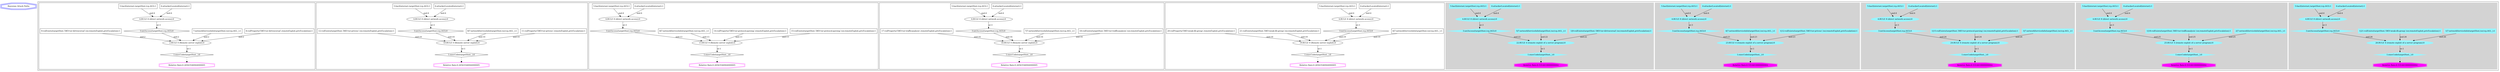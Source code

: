// This is the result.
digraph cluster_Attack_Paths {
	compound=true
	"Attack Paths" [label="Bayesian Attack Paths" color=blue shape=tripleoctagon]
	subgraph "cluster_Series:1" {
		compound=true
		subgraph "cluster_rate:1" {
			graph [color=lightgrey style=filled]
			node [color=cadetblue1 style=filled]
			"1|1|7" [label="1|7:networkServiceInfo(targetHost,tor,tcp,443,_):1" shape=box]
			"1|1" [label="1:execCode(targetHost,_):0" shape=diamond]
			"1|3" [label="3:netAccess(targetHost,tcp,443):0" shape=diamond]
			"1|1|21" [label="1|21:vulExists(targetHost,'DKV-weak-dh-group',tor,remoteExploit,privEscalation):1" shape=box]
			"1|26" [label="26:RULE 4 (remote exploit of a server program):0" shape=ellipse]
			"1|6" [label="6:attackerLocated(internet):1" shape=box]
			"1|4" [label="4:RULE 8 (direct network access):0" shape=ellipse]
			"1|5" [label="5:hacl(internet,targetHost,tcp,443):1" shape=box]
			"1|26" -> "1|1" [label="or:1"]
			"1|4" -> "1|3" [label="or:3"]
			"1|3" -> "1|26" [label="and:26"]
			"1|1|7" -> "1|26" [label="and:26"]
			"1|1|21" -> "1|26" [label="and:26"]
			"1|5" -> "1|4" [label="and:4"]
			"1|6" -> "1|4" [label="and:4"]
			Rate1 [label="Relative Rate:0.5314410000000002" color=magenta shape=doubleoctagon]
			"1|1" -> Rate1 [arrowhead=dot style=dashed]
		}
		subgraph "cluster_rate:2" {
			graph [color=lightgrey style=filled]
			node [color=cadetblue1 style=filled]
			"2|2|7" [label="2|7:networkServiceInfo(targetHost,tor,tcp,443,_):1" shape=box]
			"2|1" [label="1:execCode(targetHost,_):0" shape=diamond]
			"2|3" [label="3:netAccess(targetHost,tcp,443):0" shape=diamond]
			"2|1|18" [label="1|18:vulExists(targetHost,'DKV-tor-trafficanalysis',tor,remoteExploit,privEscalation):1" shape=box]
			"2|6" [label="6:attackerLocated(internet):1" shape=box]
			"2|25" [label="25:RULE 4 (remote exploit of a server program):0" shape=ellipse]
			"2|4" [label="4:RULE 8 (direct network access):0" shape=ellipse]
			"2|5" [label="5:hacl(internet,targetHost,tcp,443):1" shape=box]
			"2|25" -> "2|1" [label="or:1"]
			"2|4" -> "2|3" [label="or:3"]
			"2|3" -> "2|25" [label="and:25"]
			"2|2|7" -> "2|25" [label="and:25"]
			"2|1|18" -> "2|25" [label="and:25"]
			"2|5" -> "2|4" [label="and:4"]
			"2|6" -> "2|4" [label="and:4"]
			Rate2 [label="Relative Rate:0.5314410000000002" color=magenta shape=doubleoctagon]
			"2|1" -> Rate2 [arrowhead=dot style=dashed]
		}
		subgraph "cluster_rate:3" {
			graph [color=lightgrey style=filled]
			node [color=cadetblue1 style=filled]
			"3|1" [label="1:execCode(targetHost,_):0" shape=diamond]
			"3|3" [label="3:netAccess(targetHost,tcp,443):0" shape=diamond]
			"3|3|7" [label="3|7:networkServiceInfo(targetHost,tor,tcp,443,_):1" shape=box]
			"3|1|15" [label="1|15:vulExists(targetHost,'DKV-tor-protocol-parsing',tor,remoteExploit,privEscalation):1" shape=box]
			"3|6" [label="6:attackerLocated(internet):1" shape=box]
			"3|4" [label="4:RULE 8 (direct network access):0" shape=ellipse]
			"3|5" [label="5:hacl(internet,targetHost,tcp,443):1" shape=box]
			"3|24" [label="24:RULE 4 (remote exploit of a server program):0" shape=ellipse]
			"3|24" -> "3|1" [label="or:1"]
			"3|4" -> "3|3" [label="or:3"]
			"3|5" -> "3|4" [label="and:4"]
			"3|6" -> "3|4" [label="and:4"]
			"3|3" -> "3|24" [label="and:24"]
			"3|3|7" -> "3|24" [label="and:24"]
			"3|1|15" -> "3|24" [label="and:24"]
			Rate3 [label="Relative Rate:0.5314410000000002" color=magenta shape=doubleoctagon]
			"3|1" -> Rate3 [arrowhead=dot style=dashed]
		}
		subgraph "cluster_rate:4" {
			graph [color=lightgrey style=filled]
			node [color=cadetblue1 style=filled]
			"4|23" [label="23:RULE 4 (remote exploit of a server program):0" shape=ellipse]
			"4|1" [label="1:execCode(targetHost,_):0" shape=diamond]
			"4|3" [label="3:netAccess(targetHost,tcp,443):0" shape=diamond]
			"4|1|12" [label="1|12:vulExists(targetHost,'DKV-tor-privesc',tor,remoteExploit,privEscalation):1" shape=box]
			"4|4|7" [label="4|7:networkServiceInfo(targetHost,tor,tcp,443,_):1" shape=box]
			"4|6" [label="6:attackerLocated(internet):1" shape=box]
			"4|4" [label="4:RULE 8 (direct network access):0" shape=ellipse]
			"4|5" [label="5:hacl(internet,targetHost,tcp,443):1" shape=box]
			"4|3" -> "4|23" [label="and:23"]
			"4|4|7" -> "4|23" [label="and:23"]
			"4|1|12" -> "4|23" [label="and:23"]
			"4|23" -> "4|1" [label="or:1"]
			"4|4" -> "4|3" [label="or:3"]
			"4|5" -> "4|4" [label="and:4"]
			"4|6" -> "4|4" [label="and:4"]
			Rate4 [label="Relative Rate:0.5314410000000002" color=magenta shape=doubleoctagon]
			"4|1" -> Rate4 [arrowhead=dot style=dashed]
		}
		subgraph "cluster_rate:5" {
			graph [color=lightgrey style=filled]
			node [color=cadetblue1 style=filled]
			"5|1" [label="1:execCode(targetHost,_):0" shape=diamond]
			"5|3" [label="3:netAccess(targetHost,tcp,443):0" shape=diamond]
			"5|1|9" [label="1|9:vulExists(targetHost,'DKV-tor-dirtraversal',tor,remoteExploit,privEscalation):1" shape=box]
			"5|22" [label="22:RULE 4 (remote exploit of a server program):0" shape=ellipse]
			"5|5|7" [label="5|7:networkServiceInfo(targetHost,tor,tcp,443,_):1" shape=box]
			"5|6" [label="6:attackerLocated(internet):1" shape=box]
			"5|4" [label="4:RULE 8 (direct network access):0" shape=ellipse]
			"5|5" [label="5:hacl(internet,targetHost,tcp,443):1" shape=box]
			"5|22" -> "5|1" [label="or:1"]
			"5|4" -> "5|3" [label="or:3"]
			"5|3" -> "5|22" [label="and:22"]
			"5|5|7" -> "5|22" [label="and:22"]
			"5|1|9" -> "5|22" [label="and:22"]
			"5|5" -> "5|4" [label="and:4"]
			"5|6" -> "5|4" [label="and:4"]
			Rate5 [label="Relative Rate:0.5314410000000002" color=magenta shape=doubleoctagon]
			"5|1" -> Rate5 [arrowhead=dot style=dashed]
		}
		subgraph "cluster_rate:6" {
			"6|19" [label="19:RULE 0 (Remote server exploit):0" shape=ellipse]
			"6|1" [label="1:execCode(targetHost,_):0" shape=diamond]
			"6|3" [label="3:netAccess(targetHost,tcp,443):0" shape=diamond]
			"6|6" [label="6:attackerLocated(internet):1" shape=box]
			"6|6|7" [label="6|7:networkServiceInfo(targetHost,tor,tcp,443,_):1" shape=box]
			"6|4" [label="4:RULE 8 (direct network access):0" shape=ellipse]
			"6|5" [label="5:hacl(internet,targetHost,tcp,443):1" shape=box]
			"6|21" [label="21:vulExists(targetHost,'DKV-weak-dh-group',tor,remoteExploit,privEscalation):1" shape=box]
			"6|20" [label="20:vulProperty('DKV-weak-dh-group',remoteExploit,privEscalation):1" shape=box]
			"6|3" -> "6|19" [label="and:19"]
			"6|6|7" -> "6|19" [label="and:19"]
			"6|20" -> "6|19" [label="and:19"]
			"6|21" -> "6|19" [label="and:19"]
			"6|19" -> "6|1" [label="or:1"]
			"6|4" -> "6|3" [label="or:3"]
			"6|5" -> "6|4" [label="and:4"]
			"6|6" -> "6|4" [label="and:4"]
			Rate6 [label="Relative Rate:0.26563546944000005" color=magenta shape=doubleoctagon]
			"6|1" -> Rate6 [arrowhead=dot style=dashed]
		}
		subgraph "cluster_rate:7" {
			"7|1" [label="1:execCode(targetHost,_):0" shape=diamond]
			"7|3" [label="3:netAccess(targetHost,tcp,443):0" shape=diamond]
			"7|18" [label="18:vulExists(targetHost,'DKV-tor-trafficanalysis',tor,remoteExploit,privEscalation):1" shape=box]
			"7|6" [label="6:attackerLocated(internet):1" shape=box]
			"7|7|7" [label="7|7:networkServiceInfo(targetHost,tor,tcp,443,_):1" shape=box]
			"7|4" [label="4:RULE 8 (direct network access):0" shape=ellipse]
			"7|5" [label="5:hacl(internet,targetHost,tcp,443):1" shape=box]
			"7|17" [label="17:vulProperty('DKV-tor-trafficanalysis',remoteExploit,privEscalation):1" shape=box]
			"7|16" [label="16:RULE 0 (Remote server exploit):0" shape=ellipse]
			"7|16" -> "7|1" [label="or:1"]
			"7|4" -> "7|3" [label="or:3"]
			"7|5" -> "7|4" [label="and:4"]
			"7|6" -> "7|4" [label="and:4"]
			"7|3" -> "7|16" [label="and:16"]
			"7|7|7" -> "7|16" [label="and:16"]
			"7|17" -> "7|16" [label="and:16"]
			"7|18" -> "7|16" [label="and:16"]
			Rate7 [label="Relative Rate:0.26563546944000005" color=magenta shape=doubleoctagon]
			"7|1" -> Rate7 [arrowhead=dot style=dashed]
		}
		subgraph "cluster_rate:8" {
			"8|15" [label="15:vulExists(targetHost,'DKV-tor-protocol-parsing',tor,remoteExploit,privEscalation):1" shape=box]
			"8|1" [label="1:execCode(targetHost,_):0" shape=diamond]
			"8|3" [label="3:netAccess(targetHost,tcp,443):0" shape=diamond]
			"8|14" [label="14:vulProperty('DKV-tor-protocol-parsing',remoteExploit,privEscalation):1" shape=box]
			"8|6" [label="6:attackerLocated(internet):1" shape=box]
			"8|8|7" [label="8|7:networkServiceInfo(targetHost,tor,tcp,443,_):1" shape=box]
			"8|4" [label="4:RULE 8 (direct network access):0" shape=ellipse]
			"8|13" [label="13:RULE 0 (Remote server exploit):0" shape=ellipse]
			"8|5" [label="5:hacl(internet,targetHost,tcp,443):1" shape=box]
			"8|13" -> "8|1" [label="or:1"]
			"8|4" -> "8|3" [label="or:3"]
			"8|5" -> "8|4" [label="and:4"]
			"8|6" -> "8|4" [label="and:4"]
			"8|3" -> "8|13" [label="and:13"]
			"8|8|7" -> "8|13" [label="and:13"]
			"8|14" -> "8|13" [label="and:13"]
			"8|15" -> "8|13" [label="and:13"]
			Rate8 [label="Relative Rate:0.26563546944000005" color=magenta shape=doubleoctagon]
			"8|1" -> Rate8 [arrowhead=dot style=dashed]
		}
		subgraph "cluster_rate:9" {
			"9|11" [label="11:vulProperty('DKV-tor-privesc',remoteExploit,privEscalation):1" shape=box]
			"9|1" [label="1:execCode(targetHost,_):0" shape=diamond]
			"9|3" [label="3:netAccess(targetHost,tcp,443):0" shape=diamond]
			"9|10" [label="10:RULE 0 (Remote server exploit):0" shape=ellipse]
			"9|6" [label="6:attackerLocated(internet):1" shape=box]
			"9|9|7" [label="9|7:networkServiceInfo(targetHost,tor,tcp,443,_):1" shape=box]
			"9|4" [label="4:RULE 8 (direct network access):0" shape=ellipse]
			"9|5" [label="5:hacl(internet,targetHost,tcp,443):1" shape=box]
			"9|12" [label="12:vulExists(targetHost,'DKV-tor-privesc',tor,remoteExploit,privEscalation):1" shape=box]
			"9|10" -> "9|1" [label="or:1"]
			"9|4" -> "9|3" [label="or:3"]
			"9|3" -> "9|10" [label="and:10"]
			"9|9|7" -> "9|10" [label="and:10"]
			"9|11" -> "9|10" [label="and:10"]
			"9|12" -> "9|10" [label="and:10"]
			"9|5" -> "9|4" [label="and:4"]
			"9|6" -> "9|4" [label="and:4"]
			Rate9 [label="Relative Rate:0.26563546944000005" color=magenta shape=doubleoctagon]
			"9|1" -> Rate9 [arrowhead=dot style=dashed]
		}
		subgraph "cluster_rate:10" {
			"10|8" [label="8:vulProperty('DKV-tor-dirtraversal',remoteExploit,privEscalation):1" shape=box]
			"10|1" [label="1:execCode(targetHost,_):0" shape=diamond]
			"10|2" [label="2:RULE 0 (Remote server exploit):0" shape=ellipse]
			"10|3" [label="3:netAccess(targetHost,tcp,443):0" shape=diamond]
			"10|7" [label="7:networkServiceInfo(targetHost,tor,tcp,443,_):1" shape=box]
			"10|6" [label="6:attackerLocated(internet):1" shape=box]
			"10|4" [label="4:RULE 8 (direct network access):0" shape=ellipse]
			"10|5" [label="5:hacl(internet,targetHost,tcp,443):1" shape=box]
			"10|9" [label="9:vulExists(targetHost,'DKV-tor-dirtraversal',tor,remoteExploit,privEscalation):1" shape=box]
			"10|2" -> "10|1" [label="or:1"]
			"10|3" -> "10|2" [label="and:2"]
			"10|7" -> "10|2" [label="and:2"]
			"10|8" -> "10|2" [label="and:2"]
			"10|9" -> "10|2" [label="and:2"]
			"10|4" -> "10|3" [label="or:3"]
			"10|5" -> "10|4" [label="and:4"]
			"10|6" -> "10|4" [label="and:4"]
			Rate10 [label="Relative Rate:0.26563546944000005" color=magenta shape=doubleoctagon]
			"10|1" -> Rate10 [arrowhead=dot style=dashed]
		}
	}
}
